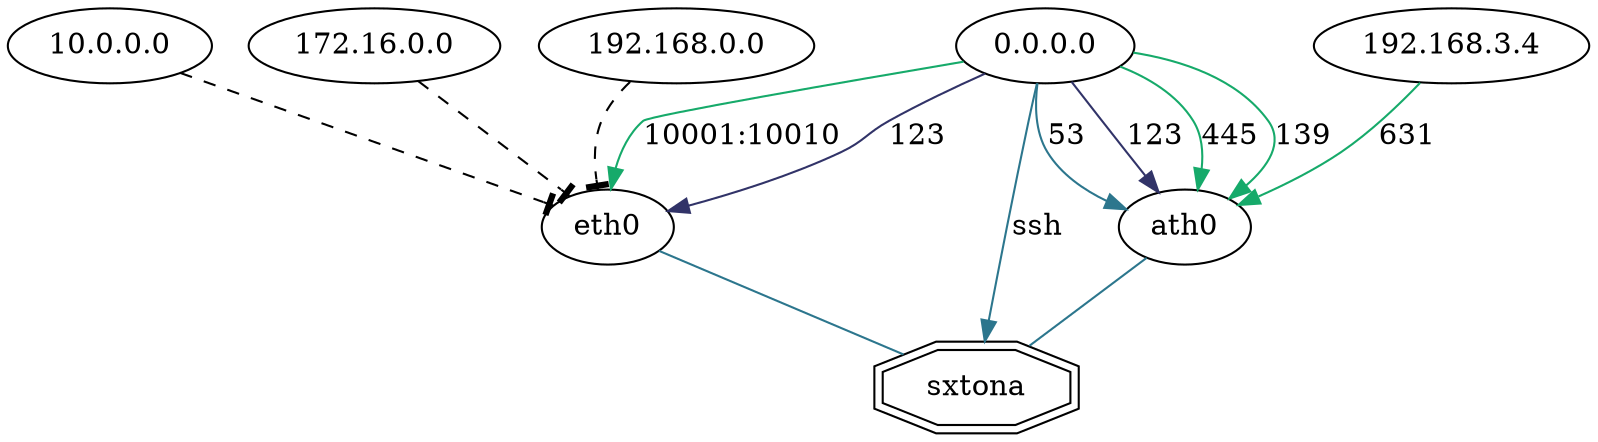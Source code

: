 digraph firajawall {
  sxtona [shape=doubleoctagon];
  eth0 -> sxtona [dir=none, color="#2C768D"];
  ath0 -> sxtona [dir=none, color="#2C768D"];
  any [label="0.0.0.0"];
  classA [label="10.0.0.0"];
  classB [label="172.16.0.0"];
  classC [label="192.168.0.0"];
  ip_192_168_3_4 [label="192.168.3.4"];
  // ACCEPT
  any -> ath0 [label="445", color="#16AA6A"];
  any -> ath0 [label="139", color="#16AA6A"];
  any -> ath0 [label="53", color="#2C768D"];
  any -> ath0 [label="123", color="#313368"];
  any -> sxtona [label="ssh", color="#2C768D"];
  any -> eth0 [label="10001:10010", color="#16AA6A"];
  ip_192_168_3_4 -> ath0 [label="631", color="#16AA6A"];
  any -> eth0 [label="123", color="#313368"];
  // DROP
  edge [arrowhead=tee, style=dashed];
  classA -> eth0;
  classB -> eth0;
  classC -> eth0;
}